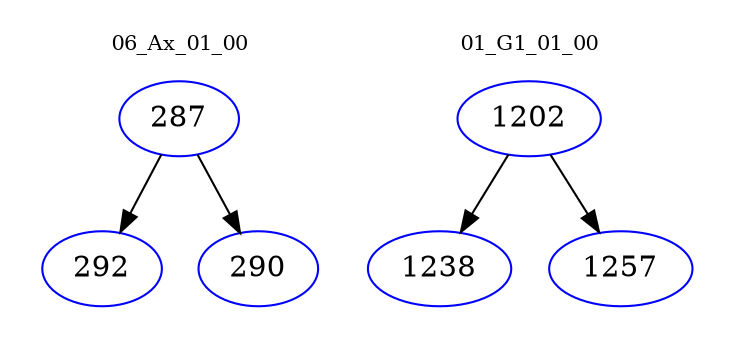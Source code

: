 digraph{
subgraph cluster_0 {
color = white
label = "06_Ax_01_00";
fontsize=10;
T0_287 [label="287", color="blue"]
T0_287 -> T0_292 [color="black"]
T0_292 [label="292", color="blue"]
T0_287 -> T0_290 [color="black"]
T0_290 [label="290", color="blue"]
}
subgraph cluster_1 {
color = white
label = "01_G1_01_00";
fontsize=10;
T1_1202 [label="1202", color="blue"]
T1_1202 -> T1_1238 [color="black"]
T1_1238 [label="1238", color="blue"]
T1_1202 -> T1_1257 [color="black"]
T1_1257 [label="1257", color="blue"]
}
}
